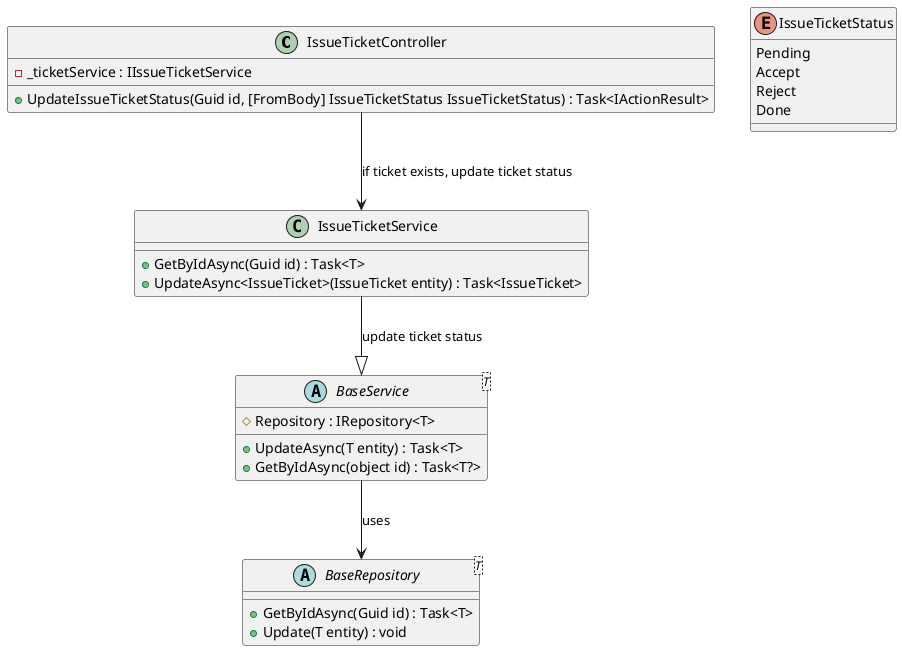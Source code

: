 @startuml

class IssueTicketController {
    -_ticketService : IIssueTicketService

    +UpdateIssueTicketStatus(Guid id, [FromBody] IssueTicketStatus IssueTicketStatus) : Task<IActionResult>
}

class IssueTicketService {
    +GetByIdAsync(Guid id) : Task<T>
    +UpdateAsync<IssueTicket>(IssueTicket entity) : Task<IssueTicket>
}

abstract class BaseService<T> {
    #Repository : IRepository<T>
    +UpdateAsync(T entity) : Task<T>
    +GetByIdAsync(object id) : Task<T?>
}

abstract class BaseRepository<T> {
    +GetByIdAsync(Guid id) : Task<T>
    +Update(T entity) : void
}

enum IssueTicketStatus {
    Pending
    Accept
    Reject
    Done
}

IssueTicketController --> IssueTicketService : "if ticket exists, update ticket status"
BaseService --> BaseRepository : "uses"
IssueTicketService --|> BaseService : "update ticket status"

@enduml